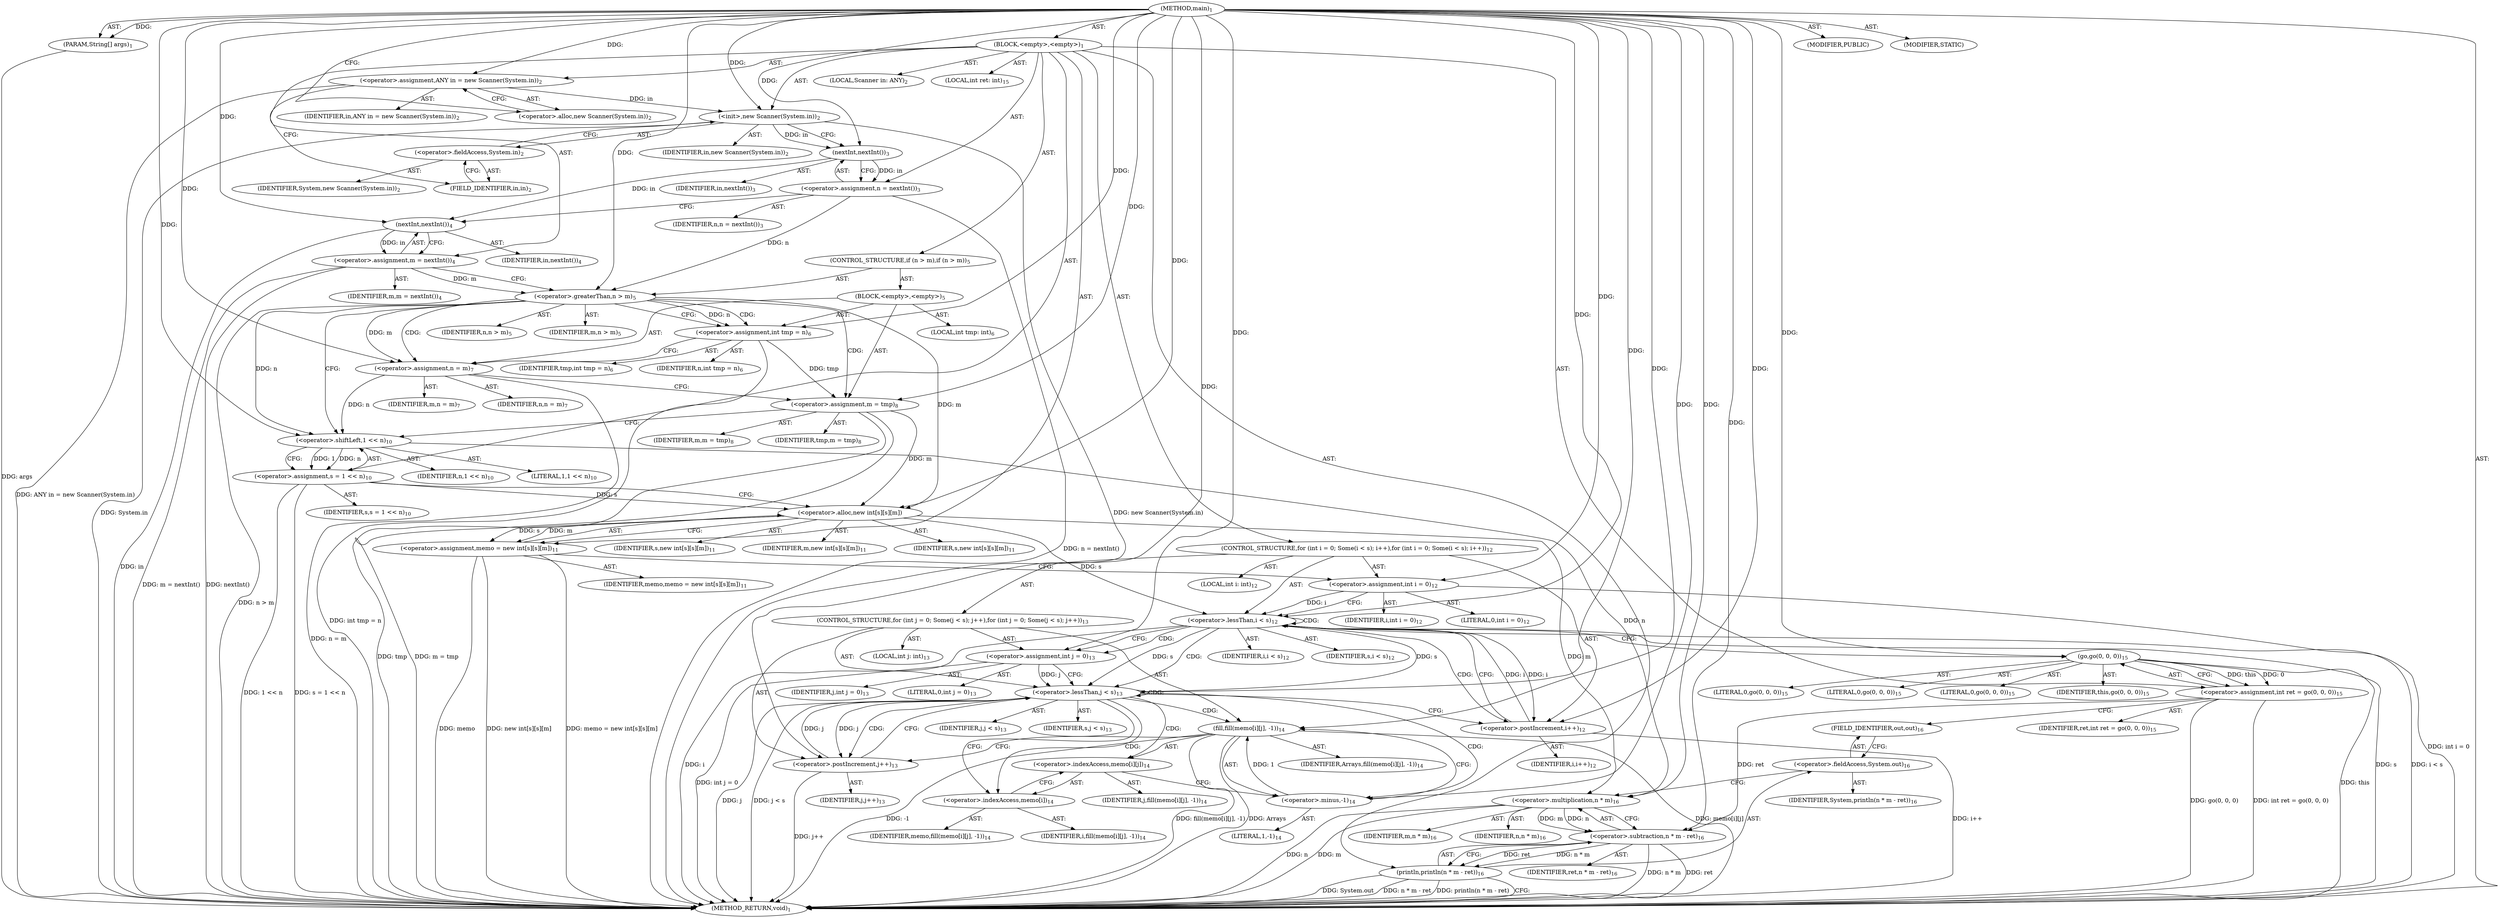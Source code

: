 digraph "main" {  
"19" [label = <(METHOD,main)<SUB>1</SUB>> ]
"20" [label = <(PARAM,String[] args)<SUB>1</SUB>> ]
"21" [label = <(BLOCK,&lt;empty&gt;,&lt;empty&gt;)<SUB>1</SUB>> ]
"4" [label = <(LOCAL,Scanner in: ANY)<SUB>2</SUB>> ]
"22" [label = <(&lt;operator&gt;.assignment,ANY in = new Scanner(System.in))<SUB>2</SUB>> ]
"23" [label = <(IDENTIFIER,in,ANY in = new Scanner(System.in))<SUB>2</SUB>> ]
"24" [label = <(&lt;operator&gt;.alloc,new Scanner(System.in))<SUB>2</SUB>> ]
"25" [label = <(&lt;init&gt;,new Scanner(System.in))<SUB>2</SUB>> ]
"3" [label = <(IDENTIFIER,in,new Scanner(System.in))<SUB>2</SUB>> ]
"26" [label = <(&lt;operator&gt;.fieldAccess,System.in)<SUB>2</SUB>> ]
"27" [label = <(IDENTIFIER,System,new Scanner(System.in))<SUB>2</SUB>> ]
"28" [label = <(FIELD_IDENTIFIER,in,in)<SUB>2</SUB>> ]
"29" [label = <(&lt;operator&gt;.assignment,n = nextInt())<SUB>3</SUB>> ]
"30" [label = <(IDENTIFIER,n,n = nextInt())<SUB>3</SUB>> ]
"31" [label = <(nextInt,nextInt())<SUB>3</SUB>> ]
"32" [label = <(IDENTIFIER,in,nextInt())<SUB>3</SUB>> ]
"33" [label = <(&lt;operator&gt;.assignment,m = nextInt())<SUB>4</SUB>> ]
"34" [label = <(IDENTIFIER,m,m = nextInt())<SUB>4</SUB>> ]
"35" [label = <(nextInt,nextInt())<SUB>4</SUB>> ]
"36" [label = <(IDENTIFIER,in,nextInt())<SUB>4</SUB>> ]
"37" [label = <(CONTROL_STRUCTURE,if (n &gt; m),if (n &gt; m))<SUB>5</SUB>> ]
"38" [label = <(&lt;operator&gt;.greaterThan,n &gt; m)<SUB>5</SUB>> ]
"39" [label = <(IDENTIFIER,n,n &gt; m)<SUB>5</SUB>> ]
"40" [label = <(IDENTIFIER,m,n &gt; m)<SUB>5</SUB>> ]
"41" [label = <(BLOCK,&lt;empty&gt;,&lt;empty&gt;)<SUB>5</SUB>> ]
"42" [label = <(LOCAL,int tmp: int)<SUB>6</SUB>> ]
"43" [label = <(&lt;operator&gt;.assignment,int tmp = n)<SUB>6</SUB>> ]
"44" [label = <(IDENTIFIER,tmp,int tmp = n)<SUB>6</SUB>> ]
"45" [label = <(IDENTIFIER,n,int tmp = n)<SUB>6</SUB>> ]
"46" [label = <(&lt;operator&gt;.assignment,n = m)<SUB>7</SUB>> ]
"47" [label = <(IDENTIFIER,n,n = m)<SUB>7</SUB>> ]
"48" [label = <(IDENTIFIER,m,n = m)<SUB>7</SUB>> ]
"49" [label = <(&lt;operator&gt;.assignment,m = tmp)<SUB>8</SUB>> ]
"50" [label = <(IDENTIFIER,m,m = tmp)<SUB>8</SUB>> ]
"51" [label = <(IDENTIFIER,tmp,m = tmp)<SUB>8</SUB>> ]
"52" [label = <(&lt;operator&gt;.assignment,s = 1 &lt;&lt; n)<SUB>10</SUB>> ]
"53" [label = <(IDENTIFIER,s,s = 1 &lt;&lt; n)<SUB>10</SUB>> ]
"54" [label = <(&lt;operator&gt;.shiftLeft,1 &lt;&lt; n)<SUB>10</SUB>> ]
"55" [label = <(LITERAL,1,1 &lt;&lt; n)<SUB>10</SUB>> ]
"56" [label = <(IDENTIFIER,n,1 &lt;&lt; n)<SUB>10</SUB>> ]
"57" [label = <(&lt;operator&gt;.assignment,memo = new int[s][s][m])<SUB>11</SUB>> ]
"58" [label = <(IDENTIFIER,memo,memo = new int[s][s][m])<SUB>11</SUB>> ]
"59" [label = <(&lt;operator&gt;.alloc,new int[s][s][m])> ]
"60" [label = <(IDENTIFIER,s,new int[s][s][m])<SUB>11</SUB>> ]
"61" [label = <(IDENTIFIER,s,new int[s][s][m])<SUB>11</SUB>> ]
"62" [label = <(IDENTIFIER,m,new int[s][s][m])<SUB>11</SUB>> ]
"63" [label = <(CONTROL_STRUCTURE,for (int i = 0; Some(i &lt; s); i++),for (int i = 0; Some(i &lt; s); i++))<SUB>12</SUB>> ]
"64" [label = <(LOCAL,int i: int)<SUB>12</SUB>> ]
"65" [label = <(&lt;operator&gt;.assignment,int i = 0)<SUB>12</SUB>> ]
"66" [label = <(IDENTIFIER,i,int i = 0)<SUB>12</SUB>> ]
"67" [label = <(LITERAL,0,int i = 0)<SUB>12</SUB>> ]
"68" [label = <(&lt;operator&gt;.lessThan,i &lt; s)<SUB>12</SUB>> ]
"69" [label = <(IDENTIFIER,i,i &lt; s)<SUB>12</SUB>> ]
"70" [label = <(IDENTIFIER,s,i &lt; s)<SUB>12</SUB>> ]
"71" [label = <(&lt;operator&gt;.postIncrement,i++)<SUB>12</SUB>> ]
"72" [label = <(IDENTIFIER,i,i++)<SUB>12</SUB>> ]
"73" [label = <(CONTROL_STRUCTURE,for (int j = 0; Some(j &lt; s); j++),for (int j = 0; Some(j &lt; s); j++))<SUB>13</SUB>> ]
"74" [label = <(LOCAL,int j: int)<SUB>13</SUB>> ]
"75" [label = <(&lt;operator&gt;.assignment,int j = 0)<SUB>13</SUB>> ]
"76" [label = <(IDENTIFIER,j,int j = 0)<SUB>13</SUB>> ]
"77" [label = <(LITERAL,0,int j = 0)<SUB>13</SUB>> ]
"78" [label = <(&lt;operator&gt;.lessThan,j &lt; s)<SUB>13</SUB>> ]
"79" [label = <(IDENTIFIER,j,j &lt; s)<SUB>13</SUB>> ]
"80" [label = <(IDENTIFIER,s,j &lt; s)<SUB>13</SUB>> ]
"81" [label = <(&lt;operator&gt;.postIncrement,j++)<SUB>13</SUB>> ]
"82" [label = <(IDENTIFIER,j,j++)<SUB>13</SUB>> ]
"83" [label = <(fill,fill(memo[i][j], -1))<SUB>14</SUB>> ]
"84" [label = <(IDENTIFIER,Arrays,fill(memo[i][j], -1))<SUB>14</SUB>> ]
"85" [label = <(&lt;operator&gt;.indexAccess,memo[i][j])<SUB>14</SUB>> ]
"86" [label = <(&lt;operator&gt;.indexAccess,memo[i])<SUB>14</SUB>> ]
"87" [label = <(IDENTIFIER,memo,fill(memo[i][j], -1))<SUB>14</SUB>> ]
"88" [label = <(IDENTIFIER,i,fill(memo[i][j], -1))<SUB>14</SUB>> ]
"89" [label = <(IDENTIFIER,j,fill(memo[i][j], -1))<SUB>14</SUB>> ]
"90" [label = <(&lt;operator&gt;.minus,-1)<SUB>14</SUB>> ]
"91" [label = <(LITERAL,1,-1)<SUB>14</SUB>> ]
"92" [label = <(LOCAL,int ret: int)<SUB>15</SUB>> ]
"93" [label = <(&lt;operator&gt;.assignment,int ret = go(0, 0, 0))<SUB>15</SUB>> ]
"94" [label = <(IDENTIFIER,ret,int ret = go(0, 0, 0))<SUB>15</SUB>> ]
"95" [label = <(go,go(0, 0, 0))<SUB>15</SUB>> ]
"96" [label = <(IDENTIFIER,this,go(0, 0, 0))<SUB>15</SUB>> ]
"97" [label = <(LITERAL,0,go(0, 0, 0))<SUB>15</SUB>> ]
"98" [label = <(LITERAL,0,go(0, 0, 0))<SUB>15</SUB>> ]
"99" [label = <(LITERAL,0,go(0, 0, 0))<SUB>15</SUB>> ]
"100" [label = <(println,println(n * m - ret))<SUB>16</SUB>> ]
"101" [label = <(&lt;operator&gt;.fieldAccess,System.out)<SUB>16</SUB>> ]
"102" [label = <(IDENTIFIER,System,println(n * m - ret))<SUB>16</SUB>> ]
"103" [label = <(FIELD_IDENTIFIER,out,out)<SUB>16</SUB>> ]
"104" [label = <(&lt;operator&gt;.subtraction,n * m - ret)<SUB>16</SUB>> ]
"105" [label = <(&lt;operator&gt;.multiplication,n * m)<SUB>16</SUB>> ]
"106" [label = <(IDENTIFIER,n,n * m)<SUB>16</SUB>> ]
"107" [label = <(IDENTIFIER,m,n * m)<SUB>16</SUB>> ]
"108" [label = <(IDENTIFIER,ret,n * m - ret)<SUB>16</SUB>> ]
"109" [label = <(MODIFIER,PUBLIC)> ]
"110" [label = <(MODIFIER,STATIC)> ]
"111" [label = <(METHOD_RETURN,void)<SUB>1</SUB>> ]
  "19" -> "20"  [ label = "AST: "] 
  "19" -> "21"  [ label = "AST: "] 
  "19" -> "109"  [ label = "AST: "] 
  "19" -> "110"  [ label = "AST: "] 
  "19" -> "111"  [ label = "AST: "] 
  "21" -> "4"  [ label = "AST: "] 
  "21" -> "22"  [ label = "AST: "] 
  "21" -> "25"  [ label = "AST: "] 
  "21" -> "29"  [ label = "AST: "] 
  "21" -> "33"  [ label = "AST: "] 
  "21" -> "37"  [ label = "AST: "] 
  "21" -> "52"  [ label = "AST: "] 
  "21" -> "57"  [ label = "AST: "] 
  "21" -> "63"  [ label = "AST: "] 
  "21" -> "92"  [ label = "AST: "] 
  "21" -> "93"  [ label = "AST: "] 
  "21" -> "100"  [ label = "AST: "] 
  "22" -> "23"  [ label = "AST: "] 
  "22" -> "24"  [ label = "AST: "] 
  "25" -> "3"  [ label = "AST: "] 
  "25" -> "26"  [ label = "AST: "] 
  "26" -> "27"  [ label = "AST: "] 
  "26" -> "28"  [ label = "AST: "] 
  "29" -> "30"  [ label = "AST: "] 
  "29" -> "31"  [ label = "AST: "] 
  "31" -> "32"  [ label = "AST: "] 
  "33" -> "34"  [ label = "AST: "] 
  "33" -> "35"  [ label = "AST: "] 
  "35" -> "36"  [ label = "AST: "] 
  "37" -> "38"  [ label = "AST: "] 
  "37" -> "41"  [ label = "AST: "] 
  "38" -> "39"  [ label = "AST: "] 
  "38" -> "40"  [ label = "AST: "] 
  "41" -> "42"  [ label = "AST: "] 
  "41" -> "43"  [ label = "AST: "] 
  "41" -> "46"  [ label = "AST: "] 
  "41" -> "49"  [ label = "AST: "] 
  "43" -> "44"  [ label = "AST: "] 
  "43" -> "45"  [ label = "AST: "] 
  "46" -> "47"  [ label = "AST: "] 
  "46" -> "48"  [ label = "AST: "] 
  "49" -> "50"  [ label = "AST: "] 
  "49" -> "51"  [ label = "AST: "] 
  "52" -> "53"  [ label = "AST: "] 
  "52" -> "54"  [ label = "AST: "] 
  "54" -> "55"  [ label = "AST: "] 
  "54" -> "56"  [ label = "AST: "] 
  "57" -> "58"  [ label = "AST: "] 
  "57" -> "59"  [ label = "AST: "] 
  "59" -> "60"  [ label = "AST: "] 
  "59" -> "61"  [ label = "AST: "] 
  "59" -> "62"  [ label = "AST: "] 
  "63" -> "64"  [ label = "AST: "] 
  "63" -> "65"  [ label = "AST: "] 
  "63" -> "68"  [ label = "AST: "] 
  "63" -> "71"  [ label = "AST: "] 
  "63" -> "73"  [ label = "AST: "] 
  "65" -> "66"  [ label = "AST: "] 
  "65" -> "67"  [ label = "AST: "] 
  "68" -> "69"  [ label = "AST: "] 
  "68" -> "70"  [ label = "AST: "] 
  "71" -> "72"  [ label = "AST: "] 
  "73" -> "74"  [ label = "AST: "] 
  "73" -> "75"  [ label = "AST: "] 
  "73" -> "78"  [ label = "AST: "] 
  "73" -> "81"  [ label = "AST: "] 
  "73" -> "83"  [ label = "AST: "] 
  "75" -> "76"  [ label = "AST: "] 
  "75" -> "77"  [ label = "AST: "] 
  "78" -> "79"  [ label = "AST: "] 
  "78" -> "80"  [ label = "AST: "] 
  "81" -> "82"  [ label = "AST: "] 
  "83" -> "84"  [ label = "AST: "] 
  "83" -> "85"  [ label = "AST: "] 
  "83" -> "90"  [ label = "AST: "] 
  "85" -> "86"  [ label = "AST: "] 
  "85" -> "89"  [ label = "AST: "] 
  "86" -> "87"  [ label = "AST: "] 
  "86" -> "88"  [ label = "AST: "] 
  "90" -> "91"  [ label = "AST: "] 
  "93" -> "94"  [ label = "AST: "] 
  "93" -> "95"  [ label = "AST: "] 
  "95" -> "96"  [ label = "AST: "] 
  "95" -> "97"  [ label = "AST: "] 
  "95" -> "98"  [ label = "AST: "] 
  "95" -> "99"  [ label = "AST: "] 
  "100" -> "101"  [ label = "AST: "] 
  "100" -> "104"  [ label = "AST: "] 
  "101" -> "102"  [ label = "AST: "] 
  "101" -> "103"  [ label = "AST: "] 
  "104" -> "105"  [ label = "AST: "] 
  "104" -> "108"  [ label = "AST: "] 
  "105" -> "106"  [ label = "AST: "] 
  "105" -> "107"  [ label = "AST: "] 
  "22" -> "28"  [ label = "CFG: "] 
  "25" -> "31"  [ label = "CFG: "] 
  "29" -> "35"  [ label = "CFG: "] 
  "33" -> "38"  [ label = "CFG: "] 
  "52" -> "59"  [ label = "CFG: "] 
  "57" -> "65"  [ label = "CFG: "] 
  "93" -> "103"  [ label = "CFG: "] 
  "100" -> "111"  [ label = "CFG: "] 
  "24" -> "22"  [ label = "CFG: "] 
  "26" -> "25"  [ label = "CFG: "] 
  "31" -> "29"  [ label = "CFG: "] 
  "35" -> "33"  [ label = "CFG: "] 
  "38" -> "43"  [ label = "CFG: "] 
  "38" -> "54"  [ label = "CFG: "] 
  "54" -> "52"  [ label = "CFG: "] 
  "59" -> "57"  [ label = "CFG: "] 
  "65" -> "68"  [ label = "CFG: "] 
  "68" -> "75"  [ label = "CFG: "] 
  "68" -> "95"  [ label = "CFG: "] 
  "71" -> "68"  [ label = "CFG: "] 
  "95" -> "93"  [ label = "CFG: "] 
  "101" -> "105"  [ label = "CFG: "] 
  "104" -> "100"  [ label = "CFG: "] 
  "28" -> "26"  [ label = "CFG: "] 
  "43" -> "46"  [ label = "CFG: "] 
  "46" -> "49"  [ label = "CFG: "] 
  "49" -> "54"  [ label = "CFG: "] 
  "75" -> "78"  [ label = "CFG: "] 
  "78" -> "86"  [ label = "CFG: "] 
  "78" -> "71"  [ label = "CFG: "] 
  "81" -> "78"  [ label = "CFG: "] 
  "83" -> "81"  [ label = "CFG: "] 
  "103" -> "101"  [ label = "CFG: "] 
  "105" -> "104"  [ label = "CFG: "] 
  "85" -> "90"  [ label = "CFG: "] 
  "90" -> "83"  [ label = "CFG: "] 
  "86" -> "85"  [ label = "CFG: "] 
  "19" -> "24"  [ label = "CFG: "] 
  "20" -> "111"  [ label = "DDG: args"] 
  "22" -> "111"  [ label = "DDG: ANY in = new Scanner(System.in)"] 
  "25" -> "111"  [ label = "DDG: System.in"] 
  "25" -> "111"  [ label = "DDG: new Scanner(System.in)"] 
  "29" -> "111"  [ label = "DDG: n = nextInt()"] 
  "35" -> "111"  [ label = "DDG: in"] 
  "33" -> "111"  [ label = "DDG: nextInt()"] 
  "33" -> "111"  [ label = "DDG: m = nextInt()"] 
  "38" -> "111"  [ label = "DDG: n &gt; m"] 
  "43" -> "111"  [ label = "DDG: int tmp = n"] 
  "46" -> "111"  [ label = "DDG: n = m"] 
  "49" -> "111"  [ label = "DDG: tmp"] 
  "49" -> "111"  [ label = "DDG: m = tmp"] 
  "52" -> "111"  [ label = "DDG: 1 &lt;&lt; n"] 
  "52" -> "111"  [ label = "DDG: s = 1 &lt;&lt; n"] 
  "57" -> "111"  [ label = "DDG: memo"] 
  "57" -> "111"  [ label = "DDG: new int[s][s][m]"] 
  "57" -> "111"  [ label = "DDG: memo = new int[s][s][m]"] 
  "65" -> "111"  [ label = "DDG: int i = 0"] 
  "68" -> "111"  [ label = "DDG: i"] 
  "68" -> "111"  [ label = "DDG: s"] 
  "68" -> "111"  [ label = "DDG: i &lt; s"] 
  "93" -> "111"  [ label = "DDG: go(0, 0, 0)"] 
  "93" -> "111"  [ label = "DDG: int ret = go(0, 0, 0)"] 
  "100" -> "111"  [ label = "DDG: System.out"] 
  "105" -> "111"  [ label = "DDG: n"] 
  "105" -> "111"  [ label = "DDG: m"] 
  "104" -> "111"  [ label = "DDG: n * m"] 
  "104" -> "111"  [ label = "DDG: ret"] 
  "100" -> "111"  [ label = "DDG: n * m - ret"] 
  "100" -> "111"  [ label = "DDG: println(n * m - ret)"] 
  "75" -> "111"  [ label = "DDG: int j = 0"] 
  "78" -> "111"  [ label = "DDG: j"] 
  "78" -> "111"  [ label = "DDG: j &lt; s"] 
  "71" -> "111"  [ label = "DDG: i++"] 
  "83" -> "111"  [ label = "DDG: memo[i][j]"] 
  "83" -> "111"  [ label = "DDG: -1"] 
  "83" -> "111"  [ label = "DDG: fill(memo[i][j], -1)"] 
  "81" -> "111"  [ label = "DDG: j++"] 
  "83" -> "111"  [ label = "DDG: Arrays"] 
  "95" -> "111"  [ label = "DDG: this"] 
  "19" -> "20"  [ label = "DDG: "] 
  "19" -> "22"  [ label = "DDG: "] 
  "31" -> "29"  [ label = "DDG: in"] 
  "35" -> "33"  [ label = "DDG: in"] 
  "54" -> "52"  [ label = "DDG: 1"] 
  "54" -> "52"  [ label = "DDG: n"] 
  "59" -> "57"  [ label = "DDG: s"] 
  "59" -> "57"  [ label = "DDG: m"] 
  "95" -> "93"  [ label = "DDG: this"] 
  "95" -> "93"  [ label = "DDG: 0"] 
  "22" -> "25"  [ label = "DDG: in"] 
  "19" -> "25"  [ label = "DDG: "] 
  "19" -> "65"  [ label = "DDG: "] 
  "104" -> "100"  [ label = "DDG: n * m"] 
  "104" -> "100"  [ label = "DDG: ret"] 
  "25" -> "31"  [ label = "DDG: in"] 
  "19" -> "31"  [ label = "DDG: "] 
  "31" -> "35"  [ label = "DDG: in"] 
  "19" -> "35"  [ label = "DDG: "] 
  "29" -> "38"  [ label = "DDG: n"] 
  "19" -> "38"  [ label = "DDG: "] 
  "33" -> "38"  [ label = "DDG: m"] 
  "38" -> "43"  [ label = "DDG: n"] 
  "19" -> "43"  [ label = "DDG: "] 
  "38" -> "46"  [ label = "DDG: m"] 
  "19" -> "46"  [ label = "DDG: "] 
  "43" -> "49"  [ label = "DDG: tmp"] 
  "19" -> "49"  [ label = "DDG: "] 
  "19" -> "54"  [ label = "DDG: "] 
  "38" -> "54"  [ label = "DDG: n"] 
  "46" -> "54"  [ label = "DDG: n"] 
  "52" -> "59"  [ label = "DDG: s"] 
  "19" -> "59"  [ label = "DDG: "] 
  "38" -> "59"  [ label = "DDG: m"] 
  "49" -> "59"  [ label = "DDG: m"] 
  "65" -> "68"  [ label = "DDG: i"] 
  "71" -> "68"  [ label = "DDG: i"] 
  "19" -> "68"  [ label = "DDG: "] 
  "59" -> "68"  [ label = "DDG: s"] 
  "78" -> "68"  [ label = "DDG: s"] 
  "68" -> "71"  [ label = "DDG: i"] 
  "19" -> "71"  [ label = "DDG: "] 
  "19" -> "75"  [ label = "DDG: "] 
  "19" -> "95"  [ label = "DDG: "] 
  "105" -> "104"  [ label = "DDG: n"] 
  "105" -> "104"  [ label = "DDG: m"] 
  "93" -> "104"  [ label = "DDG: ret"] 
  "19" -> "104"  [ label = "DDG: "] 
  "75" -> "78"  [ label = "DDG: j"] 
  "81" -> "78"  [ label = "DDG: j"] 
  "19" -> "78"  [ label = "DDG: "] 
  "68" -> "78"  [ label = "DDG: s"] 
  "78" -> "81"  [ label = "DDG: j"] 
  "19" -> "81"  [ label = "DDG: "] 
  "19" -> "83"  [ label = "DDG: "] 
  "90" -> "83"  [ label = "DDG: 1"] 
  "54" -> "105"  [ label = "DDG: n"] 
  "19" -> "105"  [ label = "DDG: "] 
  "59" -> "105"  [ label = "DDG: m"] 
  "19" -> "90"  [ label = "DDG: "] 
  "38" -> "49"  [ label = "CDG: "] 
  "38" -> "46"  [ label = "CDG: "] 
  "38" -> "43"  [ label = "CDG: "] 
  "68" -> "68"  [ label = "CDG: "] 
  "68" -> "71"  [ label = "CDG: "] 
  "68" -> "75"  [ label = "CDG: "] 
  "68" -> "78"  [ label = "CDG: "] 
  "78" -> "83"  [ label = "CDG: "] 
  "78" -> "81"  [ label = "CDG: "] 
  "78" -> "85"  [ label = "CDG: "] 
  "78" -> "90"  [ label = "CDG: "] 
  "78" -> "78"  [ label = "CDG: "] 
  "78" -> "86"  [ label = "CDG: "] 
}
